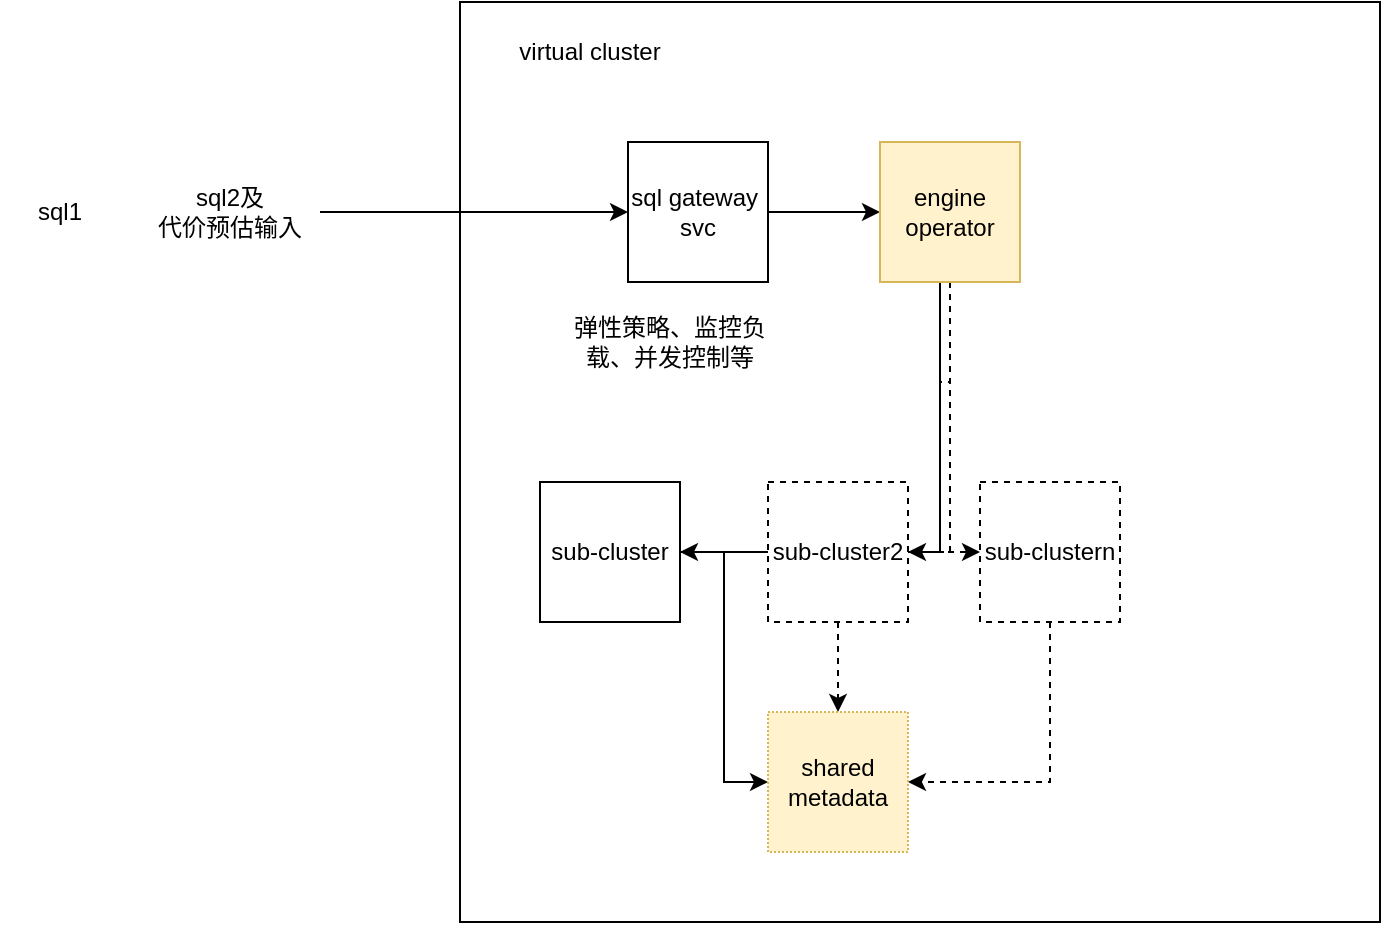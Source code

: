 <mxfile version="20.2.0" type="github">
  <diagram id="H8Bzomo43D_-8PIfljdf" name="Page-1">
    <mxGraphModel dx="1298" dy="777" grid="1" gridSize="10" guides="1" tooltips="1" connect="1" arrows="1" fold="1" page="1" pageScale="1" pageWidth="827" pageHeight="1169" math="0" shadow="0">
      <root>
        <mxCell id="0" />
        <mxCell id="1" parent="0" />
        <mxCell id="ZMFKEwNz82a_taP1TG6o-1" value="" style="whiteSpace=wrap;html=1;aspect=fixed;" vertex="1" parent="1">
          <mxGeometry x="260" y="160" width="460" height="460" as="geometry" />
        </mxCell>
        <mxCell id="ZMFKEwNz82a_taP1TG6o-12" style="edgeStyle=orthogonalEdgeStyle;rounded=0;orthogonalLoop=1;jettySize=auto;html=1;entryX=0;entryY=0.5;entryDx=0;entryDy=0;" edge="1" parent="1" source="ZMFKEwNz82a_taP1TG6o-2" target="ZMFKEwNz82a_taP1TG6o-5">
          <mxGeometry relative="1" as="geometry" />
        </mxCell>
        <mxCell id="ZMFKEwNz82a_taP1TG6o-2" value="sql gateway&amp;nbsp;&lt;br&gt;svc" style="whiteSpace=wrap;html=1;aspect=fixed;" vertex="1" parent="1">
          <mxGeometry x="344" y="230" width="70" height="70" as="geometry" />
        </mxCell>
        <mxCell id="ZMFKEwNz82a_taP1TG6o-4" value="virtual cluster" style="text;html=1;strokeColor=none;fillColor=none;align=center;verticalAlign=middle;whiteSpace=wrap;rounded=0;" vertex="1" parent="1">
          <mxGeometry x="270" y="170" width="110" height="30" as="geometry" />
        </mxCell>
        <mxCell id="ZMFKEwNz82a_taP1TG6o-13" style="edgeStyle=orthogonalEdgeStyle;rounded=0;orthogonalLoop=1;jettySize=auto;html=1;entryX=1;entryY=0.5;entryDx=0;entryDy=0;" edge="1" parent="1" source="ZMFKEwNz82a_taP1TG6o-5" target="ZMFKEwNz82a_taP1TG6o-6">
          <mxGeometry relative="1" as="geometry">
            <Array as="points">
              <mxPoint x="500" y="435" />
            </Array>
          </mxGeometry>
        </mxCell>
        <mxCell id="ZMFKEwNz82a_taP1TG6o-14" style="edgeStyle=orthogonalEdgeStyle;rounded=0;orthogonalLoop=1;jettySize=auto;html=1;entryX=1;entryY=0.5;entryDx=0;entryDy=0;dashed=1;" edge="1" parent="1" source="ZMFKEwNz82a_taP1TG6o-5" target="ZMFKEwNz82a_taP1TG6o-7">
          <mxGeometry relative="1" as="geometry" />
        </mxCell>
        <mxCell id="ZMFKEwNz82a_taP1TG6o-15" style="edgeStyle=orthogonalEdgeStyle;rounded=0;orthogonalLoop=1;jettySize=auto;html=1;entryX=0;entryY=0.5;entryDx=0;entryDy=0;dashed=1;" edge="1" parent="1" source="ZMFKEwNz82a_taP1TG6o-5" target="ZMFKEwNz82a_taP1TG6o-8">
          <mxGeometry relative="1" as="geometry" />
        </mxCell>
        <mxCell id="ZMFKEwNz82a_taP1TG6o-5" value="engine operator" style="whiteSpace=wrap;html=1;aspect=fixed;fillColor=#fff2cc;strokeColor=#d6b656;" vertex="1" parent="1">
          <mxGeometry x="470" y="230" width="70" height="70" as="geometry" />
        </mxCell>
        <mxCell id="ZMFKEwNz82a_taP1TG6o-20" style="edgeStyle=orthogonalEdgeStyle;rounded=0;orthogonalLoop=1;jettySize=auto;html=1;entryX=0;entryY=0.5;entryDx=0;entryDy=0;" edge="1" parent="1" source="ZMFKEwNz82a_taP1TG6o-6" target="ZMFKEwNz82a_taP1TG6o-18">
          <mxGeometry relative="1" as="geometry" />
        </mxCell>
        <mxCell id="ZMFKEwNz82a_taP1TG6o-6" value="sub-cluster" style="whiteSpace=wrap;html=1;aspect=fixed;" vertex="1" parent="1">
          <mxGeometry x="300" y="400" width="70" height="70" as="geometry" />
        </mxCell>
        <mxCell id="ZMFKEwNz82a_taP1TG6o-21" style="edgeStyle=orthogonalEdgeStyle;rounded=0;orthogonalLoop=1;jettySize=auto;html=1;dashed=1;" edge="1" parent="1" source="ZMFKEwNz82a_taP1TG6o-7" target="ZMFKEwNz82a_taP1TG6o-18">
          <mxGeometry relative="1" as="geometry" />
        </mxCell>
        <mxCell id="ZMFKEwNz82a_taP1TG6o-7" value="sub-cluster2" style="whiteSpace=wrap;html=1;aspect=fixed;dashed=1;" vertex="1" parent="1">
          <mxGeometry x="414" y="400" width="70" height="70" as="geometry" />
        </mxCell>
        <mxCell id="ZMFKEwNz82a_taP1TG6o-22" style="edgeStyle=orthogonalEdgeStyle;rounded=0;orthogonalLoop=1;jettySize=auto;html=1;entryX=1;entryY=0.5;entryDx=0;entryDy=0;exitX=0.5;exitY=1;exitDx=0;exitDy=0;dashed=1;" edge="1" parent="1" source="ZMFKEwNz82a_taP1TG6o-8" target="ZMFKEwNz82a_taP1TG6o-18">
          <mxGeometry relative="1" as="geometry" />
        </mxCell>
        <mxCell id="ZMFKEwNz82a_taP1TG6o-8" value="sub-clustern" style="whiteSpace=wrap;html=1;aspect=fixed;dashed=1;" vertex="1" parent="1">
          <mxGeometry x="520" y="400" width="70" height="70" as="geometry" />
        </mxCell>
        <mxCell id="ZMFKEwNz82a_taP1TG6o-9" value="sql1" style="text;html=1;strokeColor=none;fillColor=none;align=center;verticalAlign=middle;whiteSpace=wrap;rounded=0;dashed=1;" vertex="1" parent="1">
          <mxGeometry x="30" y="250" width="60" height="30" as="geometry" />
        </mxCell>
        <mxCell id="ZMFKEwNz82a_taP1TG6o-11" style="edgeStyle=orthogonalEdgeStyle;rounded=0;orthogonalLoop=1;jettySize=auto;html=1;" edge="1" parent="1" source="ZMFKEwNz82a_taP1TG6o-10" target="ZMFKEwNz82a_taP1TG6o-2">
          <mxGeometry relative="1" as="geometry" />
        </mxCell>
        <mxCell id="ZMFKEwNz82a_taP1TG6o-10" value="sql2及&lt;br&gt;代价预估输入" style="text;html=1;strokeColor=none;fillColor=none;align=center;verticalAlign=middle;whiteSpace=wrap;rounded=0;dashed=1;" vertex="1" parent="1">
          <mxGeometry x="100" y="250" width="90" height="30" as="geometry" />
        </mxCell>
        <mxCell id="ZMFKEwNz82a_taP1TG6o-18" value="shared&lt;br&gt;metadata" style="whiteSpace=wrap;html=1;aspect=fixed;dashed=1;dashPattern=1 1;fillColor=#fff2cc;strokeColor=#d6b656;" vertex="1" parent="1">
          <mxGeometry x="414" y="515" width="70" height="70" as="geometry" />
        </mxCell>
        <mxCell id="ZMFKEwNz82a_taP1TG6o-19" value="弹性策略、监控负载、并发控制等" style="text;html=1;strokeColor=none;fillColor=none;align=center;verticalAlign=middle;whiteSpace=wrap;rounded=0;dashed=1;dashPattern=1 1;" vertex="1" parent="1">
          <mxGeometry x="310" y="300" width="110" height="60" as="geometry" />
        </mxCell>
      </root>
    </mxGraphModel>
  </diagram>
</mxfile>
